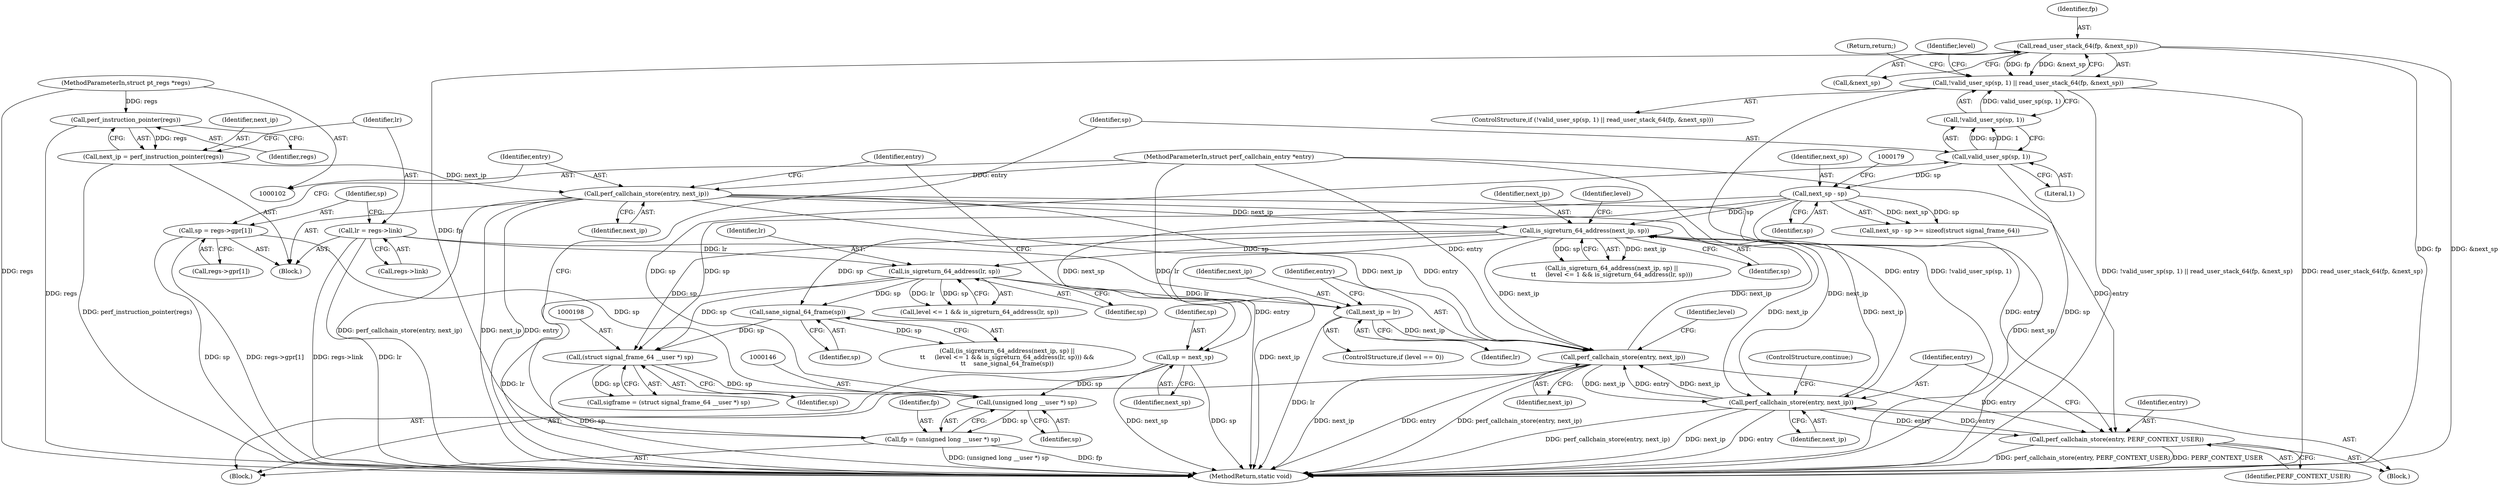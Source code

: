 digraph "0_linux_9a5cbce421a283e6aea3c4007f141735bf9da8c3@API" {
"1000154" [label="(Call,read_user_stack_64(fp, &next_sp))"];
"1000143" [label="(Call,fp = (unsigned long __user *) sp)"];
"1000145" [label="(Call,(unsigned long __user *) sp)"];
"1000126" [label="(Call,sp = regs->gpr[1])"];
"1000197" [label="(Call,(struct signal_frame_64 __user *) sp)"];
"1000182" [label="(Call,is_sigreturn_64_address(next_ip, sp))"];
"1000251" [label="(Call,perf_callchain_store(entry, next_ip))"];
"1000240" [label="(Call,perf_callchain_store(entry, next_ip))"];
"1000237" [label="(Call,perf_callchain_store(entry, PERF_CONTEXT_USER))"];
"1000133" [label="(Call,perf_callchain_store(entry, next_ip))"];
"1000103" [label="(MethodParameterIn,struct perf_callchain_entry *entry)"];
"1000117" [label="(Call,next_ip = perf_instruction_pointer(regs))"];
"1000119" [label="(Call,perf_instruction_pointer(regs))"];
"1000104" [label="(MethodParameterIn,struct pt_regs *regs)"];
"1000248" [label="(Call,next_ip = lr)"];
"1000189" [label="(Call,is_sigreturn_64_address(lr, sp))"];
"1000121" [label="(Call,lr = regs->link)"];
"1000175" [label="(Call,next_sp - sp)"];
"1000151" [label="(Call,valid_user_sp(sp, 1))"];
"1000192" [label="(Call,sane_signal_64_frame(sp))"];
"1000256" [label="(Call,sp = next_sp)"];
"1000149" [label="(Call,!valid_user_sp(sp, 1) || read_user_stack_64(fp, &next_sp))"];
"1000193" [label="(Identifier,sp)"];
"1000199" [label="(Identifier,sp)"];
"1000142" [label="(Block,)"];
"1000253" [label="(Identifier,next_ip)"];
"1000255" [label="(Identifier,level)"];
"1000118" [label="(Identifier,next_ip)"];
"1000183" [label="(Identifier,next_ip)"];
"1000149" [label="(Call,!valid_user_sp(sp, 1) || read_user_stack_64(fp, &next_sp))"];
"1000175" [label="(Call,next_sp - sp)"];
"1000139" [label="(Identifier,entry)"];
"1000158" [label="(Return,return;)"];
"1000251" [label="(Call,perf_callchain_store(entry, next_ip))"];
"1000119" [label="(Call,perf_instruction_pointer(regs))"];
"1000243" [label="(ControlStructure,continue;)"];
"1000153" [label="(Literal,1)"];
"1000244" [label="(ControlStructure,if (level == 0))"];
"1000162" [label="(Identifier,level)"];
"1000105" [label="(Block,)"];
"1000258" [label="(Identifier,next_sp)"];
"1000120" [label="(Identifier,regs)"];
"1000156" [label="(Call,&next_sp)"];
"1000148" [label="(ControlStructure,if (!valid_user_sp(sp, 1) || read_user_stack_64(fp, &next_sp)))"];
"1000143" [label="(Call,fp = (unsigned long __user *) sp)"];
"1000103" [label="(MethodParameterIn,struct perf_callchain_entry *entry)"];
"1000180" [label="(Call,(is_sigreturn_64_address(next_ip, sp) ||\n\t\t     (level <= 1 && is_sigreturn_64_address(lr, sp))) &&\n\t\t    sane_signal_64_frame(sp))"];
"1000134" [label="(Identifier,entry)"];
"1000256" [label="(Call,sp = next_sp)"];
"1000122" [label="(Identifier,lr)"];
"1000155" [label="(Identifier,fp)"];
"1000104" [label="(MethodParameterIn,struct pt_regs *regs)"];
"1000144" [label="(Identifier,fp)"];
"1000189" [label="(Call,is_sigreturn_64_address(lr, sp))"];
"1000240" [label="(Call,perf_callchain_store(entry, next_ip))"];
"1000237" [label="(Call,perf_callchain_store(entry, PERF_CONTEXT_USER))"];
"1000126" [label="(Call,sp = regs->gpr[1])"];
"1000241" [label="(Identifier,entry)"];
"1000147" [label="(Identifier,sp)"];
"1000117" [label="(Call,next_ip = perf_instruction_pointer(regs))"];
"1000185" [label="(Call,level <= 1 && is_sigreturn_64_address(lr, sp))"];
"1000174" [label="(Call,next_sp - sp >= sizeof(struct signal_frame_64))"];
"1000176" [label="(Identifier,next_sp)"];
"1000150" [label="(Call,!valid_user_sp(sp, 1))"];
"1000252" [label="(Identifier,entry)"];
"1000242" [label="(Identifier,next_ip)"];
"1000181" [label="(Call,is_sigreturn_64_address(next_ip, sp) ||\n\t\t     (level <= 1 && is_sigreturn_64_address(lr, sp)))"];
"1000248" [label="(Call,next_ip = lr)"];
"1000128" [label="(Call,regs->gpr[1])"];
"1000135" [label="(Identifier,next_ip)"];
"1000123" [label="(Call,regs->link)"];
"1000133" [label="(Call,perf_callchain_store(entry, next_ip))"];
"1000187" [label="(Identifier,level)"];
"1000192" [label="(Call,sane_signal_64_frame(sp))"];
"1000184" [label="(Identifier,sp)"];
"1000191" [label="(Identifier,sp)"];
"1000194" [label="(Block,)"];
"1000190" [label="(Identifier,lr)"];
"1000259" [label="(MethodReturn,static void)"];
"1000152" [label="(Identifier,sp)"];
"1000177" [label="(Identifier,sp)"];
"1000127" [label="(Identifier,sp)"];
"1000238" [label="(Identifier,entry)"];
"1000257" [label="(Identifier,sp)"];
"1000250" [label="(Identifier,lr)"];
"1000182" [label="(Call,is_sigreturn_64_address(next_ip, sp))"];
"1000197" [label="(Call,(struct signal_frame_64 __user *) sp)"];
"1000239" [label="(Identifier,PERF_CONTEXT_USER)"];
"1000195" [label="(Call,sigframe = (struct signal_frame_64 __user *) sp)"];
"1000121" [label="(Call,lr = regs->link)"];
"1000154" [label="(Call,read_user_stack_64(fp, &next_sp))"];
"1000249" [label="(Identifier,next_ip)"];
"1000145" [label="(Call,(unsigned long __user *) sp)"];
"1000151" [label="(Call,valid_user_sp(sp, 1))"];
"1000154" -> "1000149"  [label="AST: "];
"1000154" -> "1000156"  [label="CFG: "];
"1000155" -> "1000154"  [label="AST: "];
"1000156" -> "1000154"  [label="AST: "];
"1000149" -> "1000154"  [label="CFG: "];
"1000154" -> "1000259"  [label="DDG: fp"];
"1000154" -> "1000259"  [label="DDG: &next_sp"];
"1000154" -> "1000149"  [label="DDG: fp"];
"1000154" -> "1000149"  [label="DDG: &next_sp"];
"1000143" -> "1000154"  [label="DDG: fp"];
"1000143" -> "1000142"  [label="AST: "];
"1000143" -> "1000145"  [label="CFG: "];
"1000144" -> "1000143"  [label="AST: "];
"1000145" -> "1000143"  [label="AST: "];
"1000152" -> "1000143"  [label="CFG: "];
"1000143" -> "1000259"  [label="DDG: fp"];
"1000143" -> "1000259"  [label="DDG: (unsigned long __user *) sp"];
"1000145" -> "1000143"  [label="DDG: sp"];
"1000145" -> "1000147"  [label="CFG: "];
"1000146" -> "1000145"  [label="AST: "];
"1000147" -> "1000145"  [label="AST: "];
"1000126" -> "1000145"  [label="DDG: sp"];
"1000197" -> "1000145"  [label="DDG: sp"];
"1000256" -> "1000145"  [label="DDG: sp"];
"1000145" -> "1000151"  [label="DDG: sp"];
"1000126" -> "1000105"  [label="AST: "];
"1000126" -> "1000128"  [label="CFG: "];
"1000127" -> "1000126"  [label="AST: "];
"1000128" -> "1000126"  [label="AST: "];
"1000134" -> "1000126"  [label="CFG: "];
"1000126" -> "1000259"  [label="DDG: sp"];
"1000126" -> "1000259"  [label="DDG: regs->gpr[1]"];
"1000197" -> "1000195"  [label="AST: "];
"1000197" -> "1000199"  [label="CFG: "];
"1000198" -> "1000197"  [label="AST: "];
"1000199" -> "1000197"  [label="AST: "];
"1000195" -> "1000197"  [label="CFG: "];
"1000197" -> "1000259"  [label="DDG: sp"];
"1000197" -> "1000195"  [label="DDG: sp"];
"1000182" -> "1000197"  [label="DDG: sp"];
"1000189" -> "1000197"  [label="DDG: sp"];
"1000192" -> "1000197"  [label="DDG: sp"];
"1000175" -> "1000197"  [label="DDG: sp"];
"1000182" -> "1000181"  [label="AST: "];
"1000182" -> "1000184"  [label="CFG: "];
"1000183" -> "1000182"  [label="AST: "];
"1000184" -> "1000182"  [label="AST: "];
"1000187" -> "1000182"  [label="CFG: "];
"1000181" -> "1000182"  [label="CFG: "];
"1000182" -> "1000259"  [label="DDG: next_ip"];
"1000182" -> "1000181"  [label="DDG: next_ip"];
"1000182" -> "1000181"  [label="DDG: sp"];
"1000251" -> "1000182"  [label="DDG: next_ip"];
"1000133" -> "1000182"  [label="DDG: next_ip"];
"1000240" -> "1000182"  [label="DDG: next_ip"];
"1000175" -> "1000182"  [label="DDG: sp"];
"1000182" -> "1000189"  [label="DDG: sp"];
"1000182" -> "1000192"  [label="DDG: sp"];
"1000182" -> "1000240"  [label="DDG: next_ip"];
"1000182" -> "1000251"  [label="DDG: next_ip"];
"1000251" -> "1000142"  [label="AST: "];
"1000251" -> "1000253"  [label="CFG: "];
"1000252" -> "1000251"  [label="AST: "];
"1000253" -> "1000251"  [label="AST: "];
"1000255" -> "1000251"  [label="CFG: "];
"1000251" -> "1000259"  [label="DDG: perf_callchain_store(entry, next_ip)"];
"1000251" -> "1000259"  [label="DDG: next_ip"];
"1000251" -> "1000259"  [label="DDG: entry"];
"1000251" -> "1000237"  [label="DDG: entry"];
"1000251" -> "1000240"  [label="DDG: next_ip"];
"1000240" -> "1000251"  [label="DDG: entry"];
"1000240" -> "1000251"  [label="DDG: next_ip"];
"1000133" -> "1000251"  [label="DDG: entry"];
"1000133" -> "1000251"  [label="DDG: next_ip"];
"1000103" -> "1000251"  [label="DDG: entry"];
"1000248" -> "1000251"  [label="DDG: next_ip"];
"1000240" -> "1000194"  [label="AST: "];
"1000240" -> "1000242"  [label="CFG: "];
"1000241" -> "1000240"  [label="AST: "];
"1000242" -> "1000240"  [label="AST: "];
"1000243" -> "1000240"  [label="CFG: "];
"1000240" -> "1000259"  [label="DDG: perf_callchain_store(entry, next_ip)"];
"1000240" -> "1000259"  [label="DDG: next_ip"];
"1000240" -> "1000259"  [label="DDG: entry"];
"1000240" -> "1000237"  [label="DDG: entry"];
"1000237" -> "1000240"  [label="DDG: entry"];
"1000103" -> "1000240"  [label="DDG: entry"];
"1000133" -> "1000240"  [label="DDG: next_ip"];
"1000237" -> "1000194"  [label="AST: "];
"1000237" -> "1000239"  [label="CFG: "];
"1000238" -> "1000237"  [label="AST: "];
"1000239" -> "1000237"  [label="AST: "];
"1000241" -> "1000237"  [label="CFG: "];
"1000237" -> "1000259"  [label="DDG: perf_callchain_store(entry, PERF_CONTEXT_USER)"];
"1000237" -> "1000259"  [label="DDG: PERF_CONTEXT_USER"];
"1000133" -> "1000237"  [label="DDG: entry"];
"1000103" -> "1000237"  [label="DDG: entry"];
"1000133" -> "1000105"  [label="AST: "];
"1000133" -> "1000135"  [label="CFG: "];
"1000134" -> "1000133"  [label="AST: "];
"1000135" -> "1000133"  [label="AST: "];
"1000139" -> "1000133"  [label="CFG: "];
"1000133" -> "1000259"  [label="DDG: entry"];
"1000133" -> "1000259"  [label="DDG: perf_callchain_store(entry, next_ip)"];
"1000133" -> "1000259"  [label="DDG: next_ip"];
"1000103" -> "1000133"  [label="DDG: entry"];
"1000117" -> "1000133"  [label="DDG: next_ip"];
"1000103" -> "1000102"  [label="AST: "];
"1000103" -> "1000259"  [label="DDG: entry"];
"1000117" -> "1000105"  [label="AST: "];
"1000117" -> "1000119"  [label="CFG: "];
"1000118" -> "1000117"  [label="AST: "];
"1000119" -> "1000117"  [label="AST: "];
"1000122" -> "1000117"  [label="CFG: "];
"1000117" -> "1000259"  [label="DDG: perf_instruction_pointer(regs)"];
"1000119" -> "1000117"  [label="DDG: regs"];
"1000119" -> "1000120"  [label="CFG: "];
"1000120" -> "1000119"  [label="AST: "];
"1000119" -> "1000259"  [label="DDG: regs"];
"1000104" -> "1000119"  [label="DDG: regs"];
"1000104" -> "1000102"  [label="AST: "];
"1000104" -> "1000259"  [label="DDG: regs"];
"1000248" -> "1000244"  [label="AST: "];
"1000248" -> "1000250"  [label="CFG: "];
"1000249" -> "1000248"  [label="AST: "];
"1000250" -> "1000248"  [label="AST: "];
"1000252" -> "1000248"  [label="CFG: "];
"1000248" -> "1000259"  [label="DDG: lr"];
"1000189" -> "1000248"  [label="DDG: lr"];
"1000121" -> "1000248"  [label="DDG: lr"];
"1000189" -> "1000185"  [label="AST: "];
"1000189" -> "1000191"  [label="CFG: "];
"1000190" -> "1000189"  [label="AST: "];
"1000191" -> "1000189"  [label="AST: "];
"1000185" -> "1000189"  [label="CFG: "];
"1000189" -> "1000259"  [label="DDG: lr"];
"1000189" -> "1000185"  [label="DDG: lr"];
"1000189" -> "1000185"  [label="DDG: sp"];
"1000121" -> "1000189"  [label="DDG: lr"];
"1000189" -> "1000192"  [label="DDG: sp"];
"1000121" -> "1000105"  [label="AST: "];
"1000121" -> "1000123"  [label="CFG: "];
"1000122" -> "1000121"  [label="AST: "];
"1000123" -> "1000121"  [label="AST: "];
"1000127" -> "1000121"  [label="CFG: "];
"1000121" -> "1000259"  [label="DDG: regs->link"];
"1000121" -> "1000259"  [label="DDG: lr"];
"1000175" -> "1000174"  [label="AST: "];
"1000175" -> "1000177"  [label="CFG: "];
"1000176" -> "1000175"  [label="AST: "];
"1000177" -> "1000175"  [label="AST: "];
"1000179" -> "1000175"  [label="CFG: "];
"1000175" -> "1000259"  [label="DDG: next_sp"];
"1000175" -> "1000174"  [label="DDG: next_sp"];
"1000175" -> "1000174"  [label="DDG: sp"];
"1000151" -> "1000175"  [label="DDG: sp"];
"1000175" -> "1000256"  [label="DDG: next_sp"];
"1000151" -> "1000150"  [label="AST: "];
"1000151" -> "1000153"  [label="CFG: "];
"1000152" -> "1000151"  [label="AST: "];
"1000153" -> "1000151"  [label="AST: "];
"1000150" -> "1000151"  [label="CFG: "];
"1000151" -> "1000259"  [label="DDG: sp"];
"1000151" -> "1000150"  [label="DDG: sp"];
"1000151" -> "1000150"  [label="DDG: 1"];
"1000192" -> "1000180"  [label="AST: "];
"1000192" -> "1000193"  [label="CFG: "];
"1000193" -> "1000192"  [label="AST: "];
"1000180" -> "1000192"  [label="CFG: "];
"1000192" -> "1000180"  [label="DDG: sp"];
"1000256" -> "1000142"  [label="AST: "];
"1000256" -> "1000258"  [label="CFG: "];
"1000257" -> "1000256"  [label="AST: "];
"1000258" -> "1000256"  [label="AST: "];
"1000139" -> "1000256"  [label="CFG: "];
"1000256" -> "1000259"  [label="DDG: next_sp"];
"1000256" -> "1000259"  [label="DDG: sp"];
"1000149" -> "1000148"  [label="AST: "];
"1000149" -> "1000150"  [label="CFG: "];
"1000150" -> "1000149"  [label="AST: "];
"1000158" -> "1000149"  [label="CFG: "];
"1000162" -> "1000149"  [label="CFG: "];
"1000149" -> "1000259"  [label="DDG: !valid_user_sp(sp, 1) || read_user_stack_64(fp, &next_sp)"];
"1000149" -> "1000259"  [label="DDG: read_user_stack_64(fp, &next_sp)"];
"1000149" -> "1000259"  [label="DDG: !valid_user_sp(sp, 1)"];
"1000150" -> "1000149"  [label="DDG: valid_user_sp(sp, 1)"];
}
